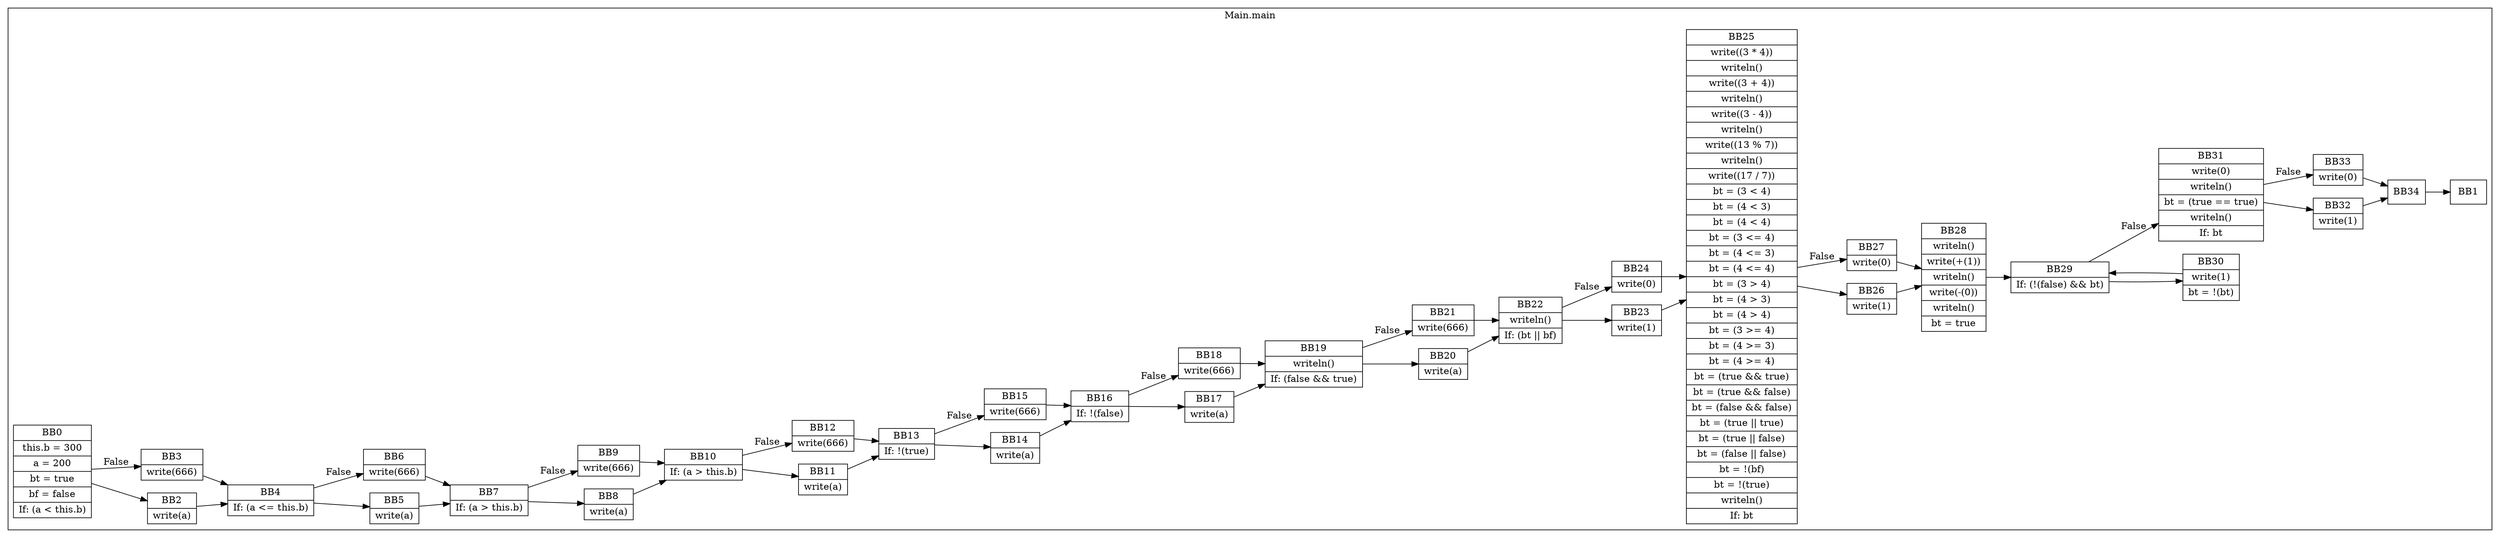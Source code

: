 digraph G {
  graph [ rankdir = "LR" ];
  subgraph cluster_0 {
    label = "Main.main"
    M0_BB0 [
      shape="record"
      label="BB0|this.b = 300|a = 200|bt = true|bf = false|If: (a \< this.b)"
    ];
    M0_BB0 -> M0_BB2;
    M0_BB0 -> M0_BB3 [label="False"];
    M0_BB1 [
      shape="record"
      label="BB1"
    ];
    M0_BB2 [
      shape="record"
      label="BB2|write(a)"
    ];
    M0_BB2 -> M0_BB4;
    M0_BB3 [
      shape="record"
      label="BB3|write(666)"
    ];
    M0_BB3 -> M0_BB4;
    M0_BB4 [
      shape="record"
      label="BB4|If: (a \<= this.b)"
    ];
    M0_BB4 -> M0_BB5;
    M0_BB4 -> M0_BB6 [label="False"];
    M0_BB5 [
      shape="record"
      label="BB5|write(a)"
    ];
    M0_BB5 -> M0_BB7;
    M0_BB6 [
      shape="record"
      label="BB6|write(666)"
    ];
    M0_BB6 -> M0_BB7;
    M0_BB7 [
      shape="record"
      label="BB7|If: (a \> this.b)"
    ];
    M0_BB7 -> M0_BB8;
    M0_BB7 -> M0_BB9 [label="False"];
    M0_BB8 [
      shape="record"
      label="BB8|write(a)"
    ];
    M0_BB8 -> M0_BB10;
    M0_BB9 [
      shape="record"
      label="BB9|write(666)"
    ];
    M0_BB9 -> M0_BB10;
    M0_BB10 [
      shape="record"
      label="BB10|If: (a \> this.b)"
    ];
    M0_BB10 -> M0_BB11;
    M0_BB10 -> M0_BB12 [label="False"];
    M0_BB11 [
      shape="record"
      label="BB11|write(a)"
    ];
    M0_BB11 -> M0_BB13;
    M0_BB12 [
      shape="record"
      label="BB12|write(666)"
    ];
    M0_BB12 -> M0_BB13;
    M0_BB13 [
      shape="record"
      label="BB13|If: !(true)"
    ];
    M0_BB13 -> M0_BB14;
    M0_BB13 -> M0_BB15 [label="False"];
    M0_BB14 [
      shape="record"
      label="BB14|write(a)"
    ];
    M0_BB14 -> M0_BB16;
    M0_BB15 [
      shape="record"
      label="BB15|write(666)"
    ];
    M0_BB15 -> M0_BB16;
    M0_BB16 [
      shape="record"
      label="BB16|If: !(false)"
    ];
    M0_BB16 -> M0_BB17;
    M0_BB16 -> M0_BB18 [label="False"];
    M0_BB17 [
      shape="record"
      label="BB17|write(a)"
    ];
    M0_BB17 -> M0_BB19;
    M0_BB18 [
      shape="record"
      label="BB18|write(666)"
    ];
    M0_BB18 -> M0_BB19;
    M0_BB19 [
      shape="record"
      label="BB19|writeln()|If: (false && true)"
    ];
    M0_BB19 -> M0_BB20;
    M0_BB19 -> M0_BB21 [label="False"];
    M0_BB20 [
      shape="record"
      label="BB20|write(a)"
    ];
    M0_BB20 -> M0_BB22;
    M0_BB21 [
      shape="record"
      label="BB21|write(666)"
    ];
    M0_BB21 -> M0_BB22;
    M0_BB22 [
      shape="record"
      label="BB22|writeln()|If: (bt \|\| bf)"
    ];
    M0_BB22 -> M0_BB23;
    M0_BB22 -> M0_BB24 [label="False"];
    M0_BB23 [
      shape="record"
      label="BB23|write(1)"
    ];
    M0_BB23 -> M0_BB25;
    M0_BB24 [
      shape="record"
      label="BB24|write(0)"
    ];
    M0_BB24 -> M0_BB25;
    M0_BB25 [
      shape="record"
      label="BB25|write((3 * 4))|writeln()|write((3 + 4))|writeln()|write((3 - 4))|writeln()|write((13 % 7))|writeln()|write((17 / 7))|bt = (3 \< 4)|bt = (4 \< 3)|bt = (4 \< 4)|bt = (3 \<= 4)|bt = (4 \<= 3)|bt = (4 \<= 4)|bt = (3 \> 4)|bt = (4 \> 3)|bt = (4 \> 4)|bt = (3 \>= 4)|bt = (4 \>= 3)|bt = (4 \>= 4)|bt = (true && true)|bt = (true && false)|bt = (false && false)|bt = (true \|\| true)|bt = (true \|\| false)|bt = (false \|\| false)|bt = !(bf)|bt = !(true)|writeln()|If: bt"
    ];
    M0_BB25 -> M0_BB26;
    M0_BB25 -> M0_BB27 [label="False"];
    M0_BB26 [
      shape="record"
      label="BB26|write(1)"
    ];
    M0_BB26 -> M0_BB28;
    M0_BB27 [
      shape="record"
      label="BB27|write(0)"
    ];
    M0_BB27 -> M0_BB28;
    M0_BB28 [
      shape="record"
      label="BB28|writeln()|write(+(1))|writeln()|write(-(0))|writeln()|bt = true"
    ];
    M0_BB28 -> M0_BB29;
    M0_BB29 [
      shape="record"
      label="BB29|If: (!(false) && bt)"
    ];
    M0_BB29 -> M0_BB30;
    M0_BB29 -> M0_BB31 [label="False"];
    M0_BB30 [
      shape="record"
      label="BB30|write(1)|bt = !(bt)"
    ];
    M0_BB30 -> M0_BB29;
    M0_BB31 [
      shape="record"
      label="BB31|write(0)|writeln()|bt = (true == true)|writeln()|If: bt"
    ];
    M0_BB31 -> M0_BB32;
    M0_BB31 -> M0_BB33 [label="False"];
    M0_BB32 [
      shape="record"
      label="BB32|write(1)"
    ];
    M0_BB32 -> M0_BB34;
    M0_BB33 [
      shape="record"
      label="BB33|write(0)"
    ];
    M0_BB33 -> M0_BB34;
    M0_BB34 [
      shape="record"
      label="BB34"
    ];
    M0_BB34 -> M0_BB1;
  }
}
